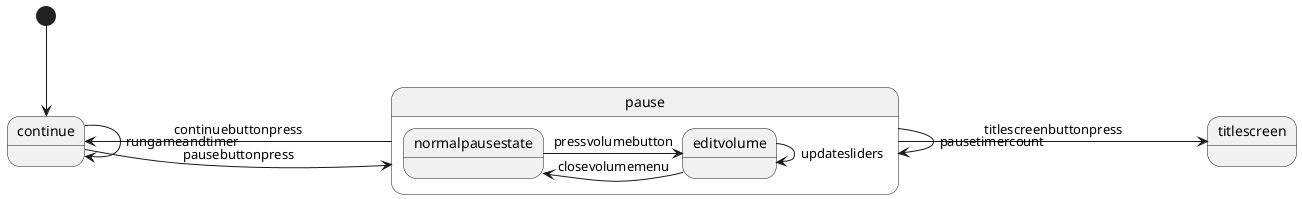 @startuml
'https://plantuml.com/state-diagram


[*] --> continue

state continue{
}
continue -> continue : rungameandtimer
continue -> pause : pausebuttonpress
pause -> continue : continuebuttonpress
pause -> titlescreen: titlescreenbuttonpress
pause -> pause : pausetimercount

state pause{
state normalpausestate{
}

state editvolume{
}
normalpausestate -> editvolume : pressvolumebutton
editvolume -> normalpausestate : closevolumemenu
editvolume -> editvolume : updatesliders
}
state titlescreen

@enduml